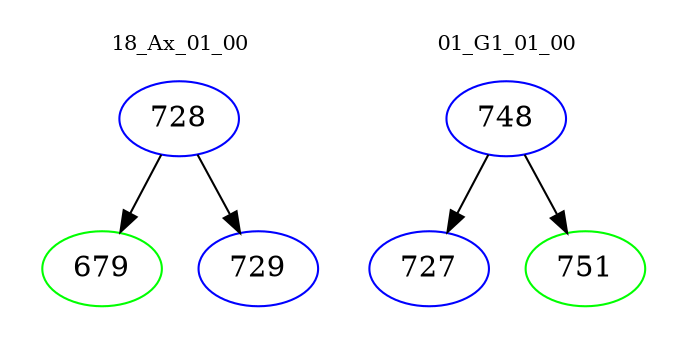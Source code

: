 digraph{
subgraph cluster_0 {
color = white
label = "18_Ax_01_00";
fontsize=10;
T0_728 [label="728", color="blue"]
T0_728 -> T0_679 [color="black"]
T0_679 [label="679", color="green"]
T0_728 -> T0_729 [color="black"]
T0_729 [label="729", color="blue"]
}
subgraph cluster_1 {
color = white
label = "01_G1_01_00";
fontsize=10;
T1_748 [label="748", color="blue"]
T1_748 -> T1_727 [color="black"]
T1_727 [label="727", color="blue"]
T1_748 -> T1_751 [color="black"]
T1_751 [label="751", color="green"]
}
}

